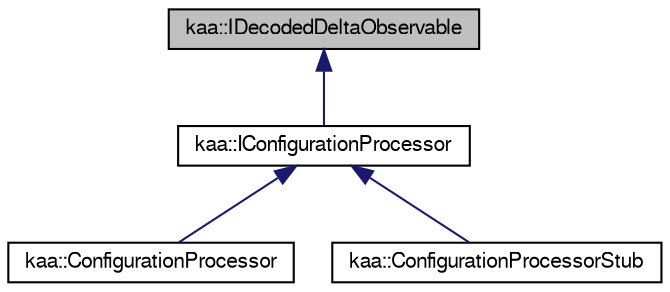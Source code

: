 digraph "kaa::IDecodedDeltaObservable"
{
  bgcolor="transparent";
  edge [fontname="FreeSans",fontsize="10",labelfontname="FreeSans",labelfontsize="10"];
  node [fontname="FreeSans",fontsize="10",shape=record];
  Node1 [label="kaa::IDecodedDeltaObservable",height=0.2,width=0.4,color="black", fillcolor="grey75", style="filled" fontcolor="black"];
  Node1 -> Node2 [dir="back",color="midnightblue",fontsize="10",style="solid",fontname="FreeSans"];
  Node2 [label="kaa::IConfigurationProcessor",height=0.2,width=0.4,color="black",URL="$classkaa_1_1IConfigurationProcessor.html"];
  Node2 -> Node3 [dir="back",color="midnightblue",fontsize="10",style="solid",fontname="FreeSans"];
  Node3 [label="kaa::ConfigurationProcessor",height=0.2,width=0.4,color="black",URL="$classkaa_1_1ConfigurationProcessor.html"];
  Node2 -> Node4 [dir="back",color="midnightblue",fontsize="10",style="solid",fontname="FreeSans"];
  Node4 [label="kaa::ConfigurationProcessorStub",height=0.2,width=0.4,color="black",URL="$classkaa_1_1ConfigurationProcessorStub.html"];
}

